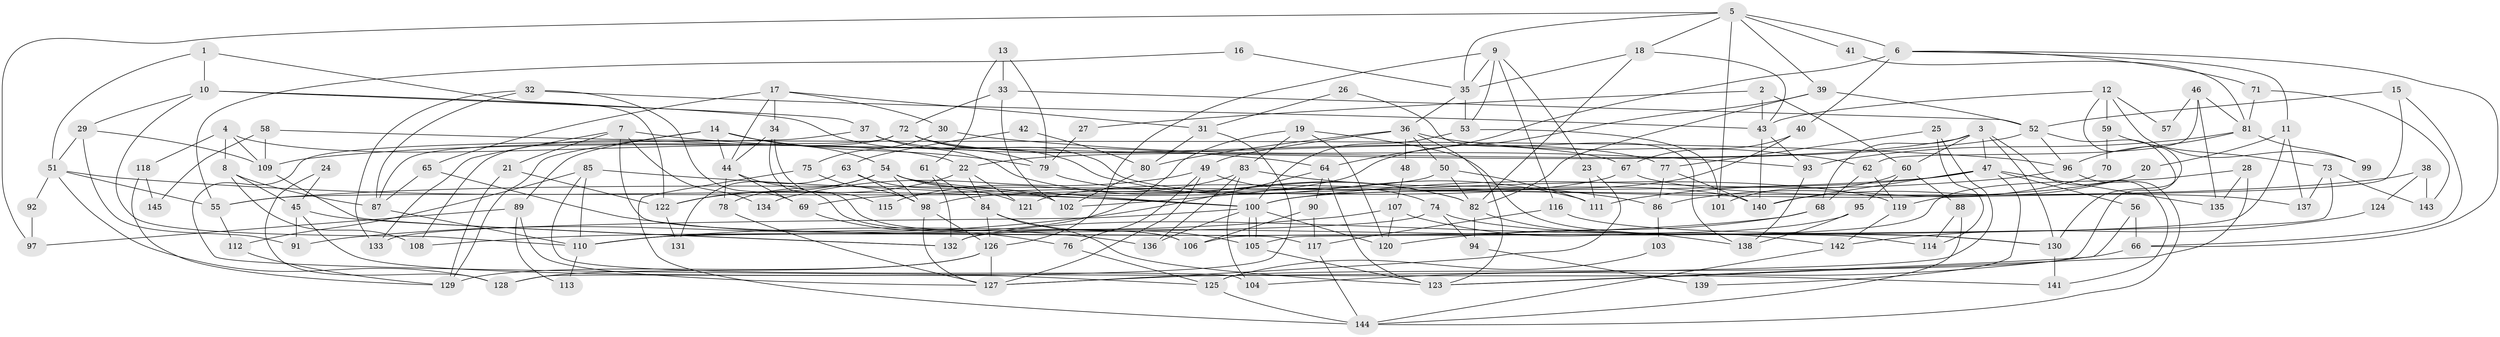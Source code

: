 // coarse degree distribution, {5: 0.10344827586206896, 4: 0.22413793103448276, 6: 0.13793103448275862, 2: 0.13793103448275862, 3: 0.15517241379310345, 7: 0.06896551724137931, 10: 0.017241379310344827, 13: 0.034482758620689655, 15: 0.017241379310344827, 9: 0.05172413793103448, 8: 0.017241379310344827, 17: 0.017241379310344827, 12: 0.017241379310344827}
// Generated by graph-tools (version 1.1) at 2025/54/03/04/25 21:54:42]
// undirected, 145 vertices, 290 edges
graph export_dot {
graph [start="1"]
  node [color=gray90,style=filled];
  1;
  2;
  3;
  4;
  5;
  6;
  7;
  8;
  9;
  10;
  11;
  12;
  13;
  14;
  15;
  16;
  17;
  18;
  19;
  20;
  21;
  22;
  23;
  24;
  25;
  26;
  27;
  28;
  29;
  30;
  31;
  32;
  33;
  34;
  35;
  36;
  37;
  38;
  39;
  40;
  41;
  42;
  43;
  44;
  45;
  46;
  47;
  48;
  49;
  50;
  51;
  52;
  53;
  54;
  55;
  56;
  57;
  58;
  59;
  60;
  61;
  62;
  63;
  64;
  65;
  66;
  67;
  68;
  69;
  70;
  71;
  72;
  73;
  74;
  75;
  76;
  77;
  78;
  79;
  80;
  81;
  82;
  83;
  84;
  85;
  86;
  87;
  88;
  89;
  90;
  91;
  92;
  93;
  94;
  95;
  96;
  97;
  98;
  99;
  100;
  101;
  102;
  103;
  104;
  105;
  106;
  107;
  108;
  109;
  110;
  111;
  112;
  113;
  114;
  115;
  116;
  117;
  118;
  119;
  120;
  121;
  122;
  123;
  124;
  125;
  126;
  127;
  128;
  129;
  130;
  131;
  132;
  133;
  134;
  135;
  136;
  137;
  138;
  139;
  140;
  141;
  142;
  143;
  144;
  145;
  1 -- 51;
  1 -- 122;
  1 -- 10;
  2 -- 60;
  2 -- 43;
  2 -- 27;
  3 -- 47;
  3 -- 60;
  3 -- 22;
  3 -- 68;
  3 -- 130;
  3 -- 141;
  4 -- 22;
  4 -- 109;
  4 -- 8;
  4 -- 118;
  5 -- 6;
  5 -- 18;
  5 -- 35;
  5 -- 39;
  5 -- 41;
  5 -- 97;
  5 -- 101;
  6 -- 64;
  6 -- 66;
  6 -- 11;
  6 -- 40;
  6 -- 71;
  7 -- 133;
  7 -- 64;
  7 -- 21;
  7 -- 117;
  7 -- 134;
  8 -- 45;
  8 -- 87;
  8 -- 108;
  9 -- 126;
  9 -- 23;
  9 -- 35;
  9 -- 53;
  9 -- 116;
  10 -- 110;
  10 -- 29;
  10 -- 37;
  10 -- 82;
  11 -- 20;
  11 -- 106;
  11 -- 137;
  12 -- 43;
  12 -- 125;
  12 -- 57;
  12 -- 59;
  12 -- 99;
  13 -- 79;
  13 -- 33;
  13 -- 61;
  14 -- 129;
  14 -- 54;
  14 -- 44;
  14 -- 79;
  14 -- 89;
  15 -- 52;
  15 -- 119;
  15 -- 66;
  16 -- 35;
  16 -- 55;
  17 -- 65;
  17 -- 34;
  17 -- 30;
  17 -- 31;
  17 -- 44;
  18 -- 82;
  18 -- 35;
  18 -- 43;
  19 -- 120;
  19 -- 110;
  19 -- 83;
  19 -- 114;
  20 -- 100;
  20 -- 140;
  21 -- 129;
  21 -- 122;
  22 -- 122;
  22 -- 84;
  22 -- 121;
  23 -- 111;
  23 -- 127;
  24 -- 45;
  24 -- 128;
  25 -- 127;
  25 -- 77;
  25 -- 114;
  26 -- 138;
  26 -- 31;
  27 -- 79;
  28 -- 132;
  28 -- 123;
  28 -- 135;
  29 -- 51;
  29 -- 91;
  29 -- 109;
  30 -- 75;
  30 -- 93;
  31 -- 80;
  31 -- 128;
  32 -- 43;
  32 -- 87;
  32 -- 69;
  32 -- 133;
  33 -- 52;
  33 -- 72;
  33 -- 102;
  34 -- 106;
  34 -- 44;
  34 -- 115;
  35 -- 36;
  35 -- 53;
  36 -- 49;
  36 -- 48;
  36 -- 50;
  36 -- 62;
  36 -- 80;
  36 -- 123;
  37 -- 79;
  37 -- 67;
  37 -- 141;
  38 -- 143;
  38 -- 69;
  38 -- 124;
  39 -- 52;
  39 -- 82;
  39 -- 102;
  40 -- 67;
  40 -- 121;
  41 -- 81;
  42 -- 80;
  42 -- 63;
  43 -- 93;
  43 -- 140;
  44 -- 69;
  44 -- 78;
  44 -- 106;
  45 -- 91;
  45 -- 132;
  45 -- 125;
  46 -- 135;
  46 -- 62;
  46 -- 57;
  46 -- 81;
  47 -- 111;
  47 -- 55;
  47 -- 56;
  47 -- 135;
  47 -- 139;
  47 -- 140;
  48 -- 107;
  49 -- 127;
  49 -- 76;
  49 -- 74;
  49 -- 134;
  50 -- 82;
  50 -- 55;
  50 -- 111;
  51 -- 100;
  51 -- 128;
  51 -- 55;
  51 -- 92;
  52 -- 96;
  52 -- 130;
  52 -- 109;
  53 -- 100;
  53 -- 101;
  54 -- 100;
  54 -- 102;
  54 -- 78;
  54 -- 98;
  54 -- 119;
  54 -- 122;
  55 -- 112;
  56 -- 123;
  56 -- 66;
  58 -- 96;
  58 -- 109;
  58 -- 145;
  59 -- 73;
  59 -- 70;
  60 -- 88;
  60 -- 101;
  60 -- 95;
  61 -- 84;
  61 -- 132;
  62 -- 68;
  62 -- 119;
  63 -- 98;
  63 -- 121;
  63 -- 131;
  64 -- 123;
  64 -- 90;
  64 -- 91;
  65 -- 136;
  65 -- 87;
  66 -- 104;
  67 -- 98;
  67 -- 137;
  68 -- 108;
  68 -- 120;
  69 -- 76;
  70 -- 86;
  71 -- 81;
  71 -- 143;
  72 -- 87;
  72 -- 140;
  72 -- 77;
  72 -- 108;
  72 -- 111;
  73 -- 105;
  73 -- 137;
  73 -- 143;
  74 -- 130;
  74 -- 94;
  74 -- 110;
  75 -- 98;
  75 -- 144;
  76 -- 125;
  77 -- 140;
  77 -- 86;
  78 -- 127;
  79 -- 82;
  80 -- 102;
  81 -- 93;
  81 -- 96;
  81 -- 99;
  82 -- 94;
  82 -- 138;
  83 -- 104;
  83 -- 86;
  83 -- 115;
  83 -- 136;
  84 -- 105;
  84 -- 123;
  84 -- 126;
  85 -- 110;
  85 -- 100;
  85 -- 104;
  85 -- 112;
  86 -- 103;
  87 -- 110;
  88 -- 114;
  88 -- 144;
  89 -- 127;
  89 -- 97;
  89 -- 113;
  90 -- 117;
  90 -- 106;
  92 -- 97;
  93 -- 138;
  94 -- 139;
  95 -- 132;
  95 -- 138;
  96 -- 100;
  96 -- 144;
  98 -- 127;
  98 -- 126;
  100 -- 105;
  100 -- 105;
  100 -- 120;
  100 -- 133;
  100 -- 136;
  103 -- 125;
  105 -- 123;
  107 -- 142;
  107 -- 120;
  107 -- 110;
  109 -- 132;
  110 -- 113;
  112 -- 129;
  116 -- 130;
  116 -- 117;
  117 -- 144;
  118 -- 129;
  118 -- 145;
  119 -- 142;
  122 -- 131;
  124 -- 142;
  125 -- 144;
  126 -- 127;
  126 -- 128;
  126 -- 129;
  130 -- 141;
  142 -- 144;
}
